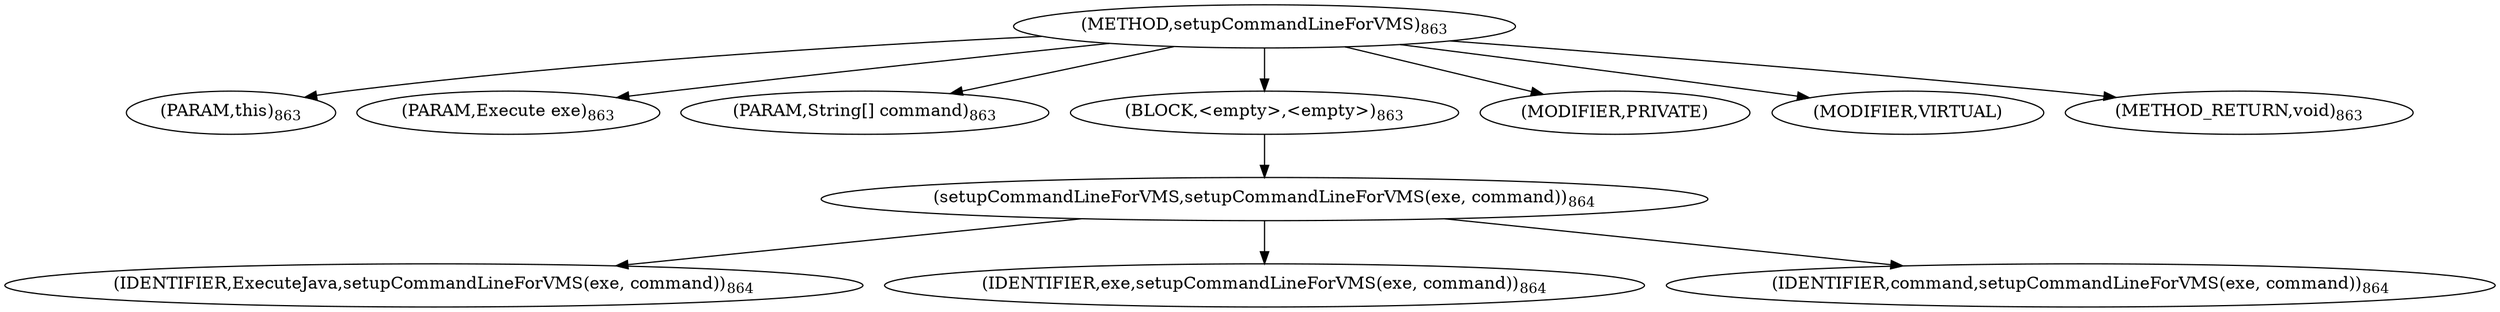 digraph "setupCommandLineForVMS" {  
"1882" [label = <(METHOD,setupCommandLineForVMS)<SUB>863</SUB>> ]
"1883" [label = <(PARAM,this)<SUB>863</SUB>> ]
"1884" [label = <(PARAM,Execute exe)<SUB>863</SUB>> ]
"1885" [label = <(PARAM,String[] command)<SUB>863</SUB>> ]
"1886" [label = <(BLOCK,&lt;empty&gt;,&lt;empty&gt;)<SUB>863</SUB>> ]
"1887" [label = <(setupCommandLineForVMS,setupCommandLineForVMS(exe, command))<SUB>864</SUB>> ]
"1888" [label = <(IDENTIFIER,ExecuteJava,setupCommandLineForVMS(exe, command))<SUB>864</SUB>> ]
"1889" [label = <(IDENTIFIER,exe,setupCommandLineForVMS(exe, command))<SUB>864</SUB>> ]
"1890" [label = <(IDENTIFIER,command,setupCommandLineForVMS(exe, command))<SUB>864</SUB>> ]
"1891" [label = <(MODIFIER,PRIVATE)> ]
"1892" [label = <(MODIFIER,VIRTUAL)> ]
"1893" [label = <(METHOD_RETURN,void)<SUB>863</SUB>> ]
  "1882" -> "1883" 
  "1882" -> "1884" 
  "1882" -> "1885" 
  "1882" -> "1886" 
  "1882" -> "1891" 
  "1882" -> "1892" 
  "1882" -> "1893" 
  "1886" -> "1887" 
  "1887" -> "1888" 
  "1887" -> "1889" 
  "1887" -> "1890" 
}
